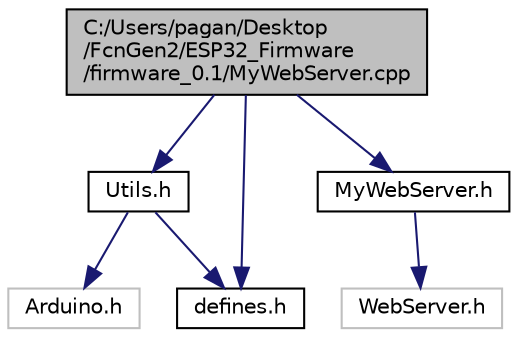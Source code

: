 digraph "C:/Users/pagan/Desktop/FcnGen2/ESP32_Firmware/firmware_0.1/MyWebServer.cpp"
{
  edge [fontname="Helvetica",fontsize="10",labelfontname="Helvetica",labelfontsize="10"];
  node [fontname="Helvetica",fontsize="10",shape=record];
  Node0 [label="C:/Users/pagan/Desktop\l/FcnGen2/ESP32_Firmware\l/firmware_0.1/MyWebServer.cpp",height=0.2,width=0.4,color="black", fillcolor="grey75", style="filled", fontcolor="black"];
  Node0 -> Node1 [color="midnightblue",fontsize="10",style="solid",fontname="Helvetica"];
  Node1 [label="Utils.h",height=0.2,width=0.4,color="black", fillcolor="white", style="filled",URL="$_utils_8h.html"];
  Node1 -> Node2 [color="midnightblue",fontsize="10",style="solid",fontname="Helvetica"];
  Node2 [label="Arduino.h",height=0.2,width=0.4,color="grey75", fillcolor="white", style="filled"];
  Node1 -> Node3 [color="midnightblue",fontsize="10",style="solid",fontname="Helvetica"];
  Node3 [label="defines.h",height=0.2,width=0.4,color="black", fillcolor="white", style="filled",URL="$defines_8h.html"];
  Node0 -> Node4 [color="midnightblue",fontsize="10",style="solid",fontname="Helvetica"];
  Node4 [label="MyWebServer.h",height=0.2,width=0.4,color="black", fillcolor="white", style="filled",URL="$_my_web_server_8h.html"];
  Node4 -> Node5 [color="midnightblue",fontsize="10",style="solid",fontname="Helvetica"];
  Node5 [label="WebServer.h",height=0.2,width=0.4,color="grey75", fillcolor="white", style="filled"];
  Node0 -> Node3 [color="midnightblue",fontsize="10",style="solid",fontname="Helvetica"];
}
